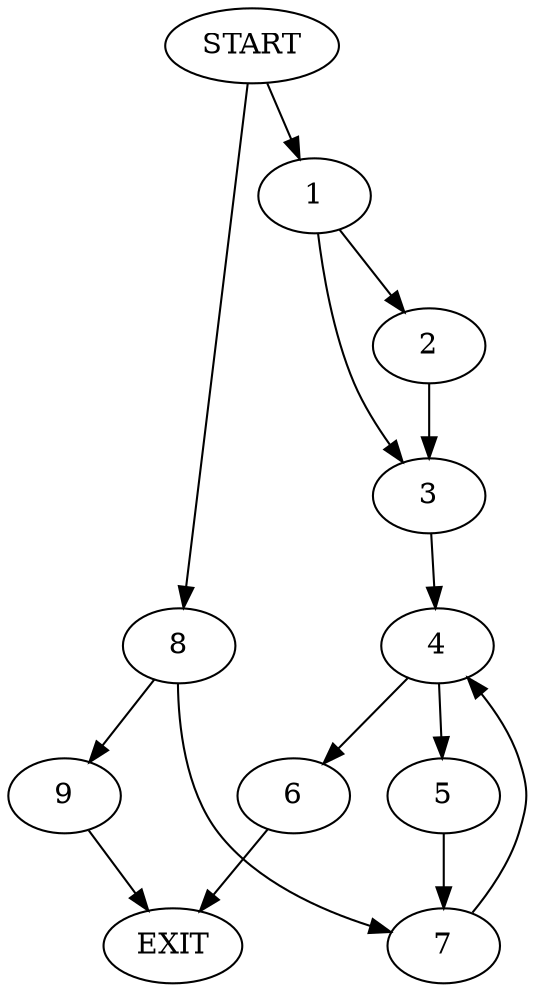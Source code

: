 digraph {
0 [label="START"]
10 [label="EXIT"]
0 -> 1
1 -> 2
1 -> 3
2 -> 3
3 -> 4
4 -> 5
4 -> 6
5 -> 7
6 -> 10
7 -> 4
0 -> 8
8 -> 7
8 -> 9
9 -> 10
}
